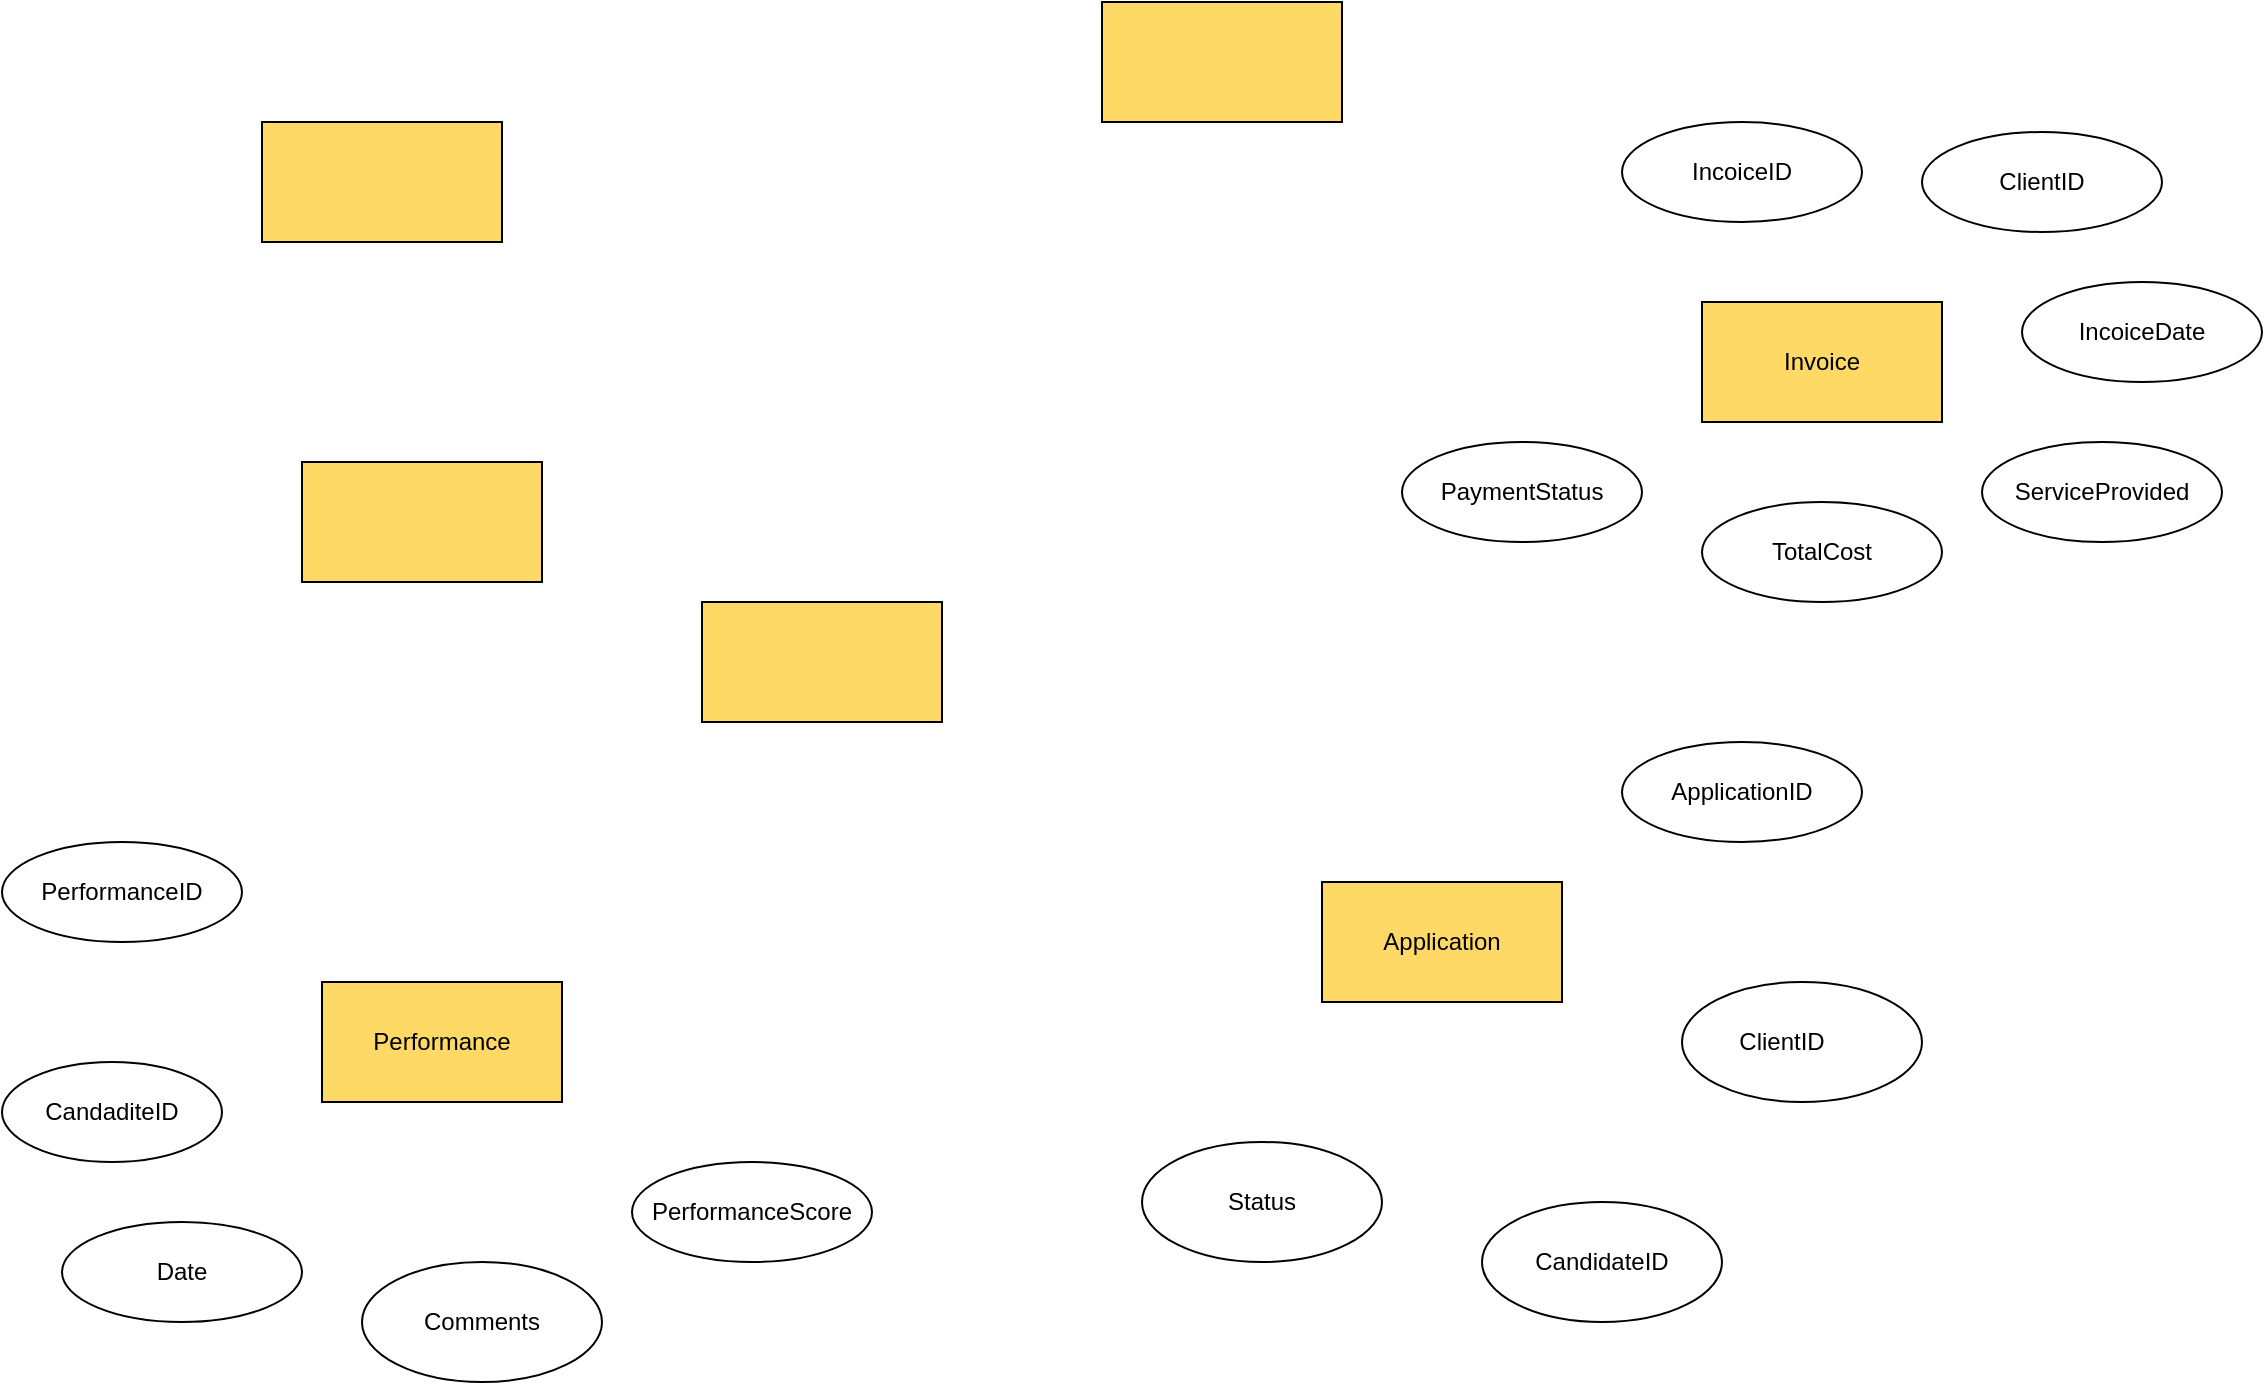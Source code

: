<mxfile version="24.8.4">
  <diagram name="Page-1" id="_pU-WNQT1wnBNlO78gKb">
    <mxGraphModel dx="661" dy="617" grid="1" gridSize="10" guides="1" tooltips="1" connect="1" arrows="1" fold="1" page="1" pageScale="1" pageWidth="850" pageHeight="1100" math="0" shadow="0">
      <root>
        <mxCell id="0" />
        <mxCell id="1" parent="0" />
        <mxCell id="n1prHvsE-R-aELV-WZbh-1" value="" style="rounded=0;whiteSpace=wrap;html=1;fillColor=#FFD966;" vertex="1" parent="1">
          <mxGeometry x="180" y="100" width="120" height="60" as="geometry" />
        </mxCell>
        <mxCell id="n1prHvsE-R-aELV-WZbh-2" value="" style="rounded=0;whiteSpace=wrap;html=1;fillColor=#FFD966;" vertex="1" parent="1">
          <mxGeometry x="400" y="340" width="120" height="60" as="geometry" />
        </mxCell>
        <mxCell id="n1prHvsE-R-aELV-WZbh-3" value="" style="rounded=0;whiteSpace=wrap;html=1;fillColor=#FFD966;" vertex="1" parent="1">
          <mxGeometry x="210" y="530" width="120" height="60" as="geometry" />
        </mxCell>
        <mxCell id="n1prHvsE-R-aELV-WZbh-4" value="" style="rounded=0;whiteSpace=wrap;html=1;fillColor=#FFD966;" vertex="1" parent="1">
          <mxGeometry x="200" y="270" width="120" height="60" as="geometry" />
        </mxCell>
        <mxCell id="n1prHvsE-R-aELV-WZbh-5" value="" style="rounded=0;whiteSpace=wrap;html=1;fillColor=#FFD966;" vertex="1" parent="1">
          <mxGeometry x="710" y="480" width="120" height="60" as="geometry" />
        </mxCell>
        <mxCell id="n1prHvsE-R-aELV-WZbh-6" value="" style="rounded=0;whiteSpace=wrap;html=1;fillColor=#FFD966;" vertex="1" parent="1">
          <mxGeometry x="900" y="190" width="120" height="60" as="geometry" />
        </mxCell>
        <mxCell id="n1prHvsE-R-aELV-WZbh-7" value="" style="ellipse;whiteSpace=wrap;html=1;" vertex="1" parent="1">
          <mxGeometry x="50" y="460" width="120" height="50" as="geometry" />
        </mxCell>
        <mxCell id="n1prHvsE-R-aELV-WZbh-8" value="" style="ellipse;whiteSpace=wrap;html=1;" vertex="1" parent="1">
          <mxGeometry x="50" y="570" width="110" height="50" as="geometry" />
        </mxCell>
        <mxCell id="n1prHvsE-R-aELV-WZbh-9" value="" style="ellipse;whiteSpace=wrap;html=1;" vertex="1" parent="1">
          <mxGeometry x="365" y="620" width="120" height="50" as="geometry" />
        </mxCell>
        <mxCell id="n1prHvsE-R-aELV-WZbh-10" value="" style="ellipse;whiteSpace=wrap;html=1;" vertex="1" parent="1">
          <mxGeometry x="230" y="670" width="120" height="60" as="geometry" />
        </mxCell>
        <mxCell id="n1prHvsE-R-aELV-WZbh-11" value="" style="ellipse;whiteSpace=wrap;html=1;" vertex="1" parent="1">
          <mxGeometry x="80" y="650" width="120" height="50" as="geometry" />
        </mxCell>
        <mxCell id="n1prHvsE-R-aELV-WZbh-13" value="PerformanceScore" style="text;html=1;align=center;verticalAlign=middle;whiteSpace=wrap;rounded=0;" vertex="1" parent="1">
          <mxGeometry x="395" y="630" width="60" height="30" as="geometry" />
        </mxCell>
        <mxCell id="n1prHvsE-R-aELV-WZbh-14" value="Comments" style="text;html=1;align=center;verticalAlign=middle;whiteSpace=wrap;rounded=0;" vertex="1" parent="1">
          <mxGeometry x="260" y="685" width="60" height="30" as="geometry" />
        </mxCell>
        <mxCell id="n1prHvsE-R-aELV-WZbh-15" value="Date" style="text;html=1;align=center;verticalAlign=middle;whiteSpace=wrap;rounded=0;" vertex="1" parent="1">
          <mxGeometry x="110" y="660" width="60" height="30" as="geometry" />
        </mxCell>
        <mxCell id="n1prHvsE-R-aELV-WZbh-16" value="CandaditeID" style="text;html=1;align=center;verticalAlign=middle;whiteSpace=wrap;rounded=0;" vertex="1" parent="1">
          <mxGeometry x="75" y="580" width="60" height="30" as="geometry" />
        </mxCell>
        <mxCell id="n1prHvsE-R-aELV-WZbh-17" value="PerformanceID" style="text;html=1;align=center;verticalAlign=middle;whiteSpace=wrap;rounded=0;" vertex="1" parent="1">
          <mxGeometry x="80" y="470" width="60" height="30" as="geometry" />
        </mxCell>
        <mxCell id="n1prHvsE-R-aELV-WZbh-18" value="" style="ellipse;whiteSpace=wrap;html=1;" vertex="1" parent="1">
          <mxGeometry x="790" y="640" width="120" height="60" as="geometry" />
        </mxCell>
        <mxCell id="n1prHvsE-R-aELV-WZbh-22" value="" style="ellipse;whiteSpace=wrap;html=1;" vertex="1" parent="1">
          <mxGeometry x="860" y="410" width="120" height="50" as="geometry" />
        </mxCell>
        <mxCell id="n1prHvsE-R-aELV-WZbh-23" value="" style="ellipse;whiteSpace=wrap;html=1;" vertex="1" parent="1">
          <mxGeometry x="890" y="530" width="120" height="60" as="geometry" />
        </mxCell>
        <mxCell id="n1prHvsE-R-aELV-WZbh-24" value="" style="ellipse;whiteSpace=wrap;html=1;" vertex="1" parent="1">
          <mxGeometry x="620" y="610" width="120" height="60" as="geometry" />
        </mxCell>
        <mxCell id="n1prHvsE-R-aELV-WZbh-25" value="Status" style="text;html=1;align=center;verticalAlign=middle;whiteSpace=wrap;rounded=0;" vertex="1" parent="1">
          <mxGeometry x="650" y="625" width="60" height="30" as="geometry" />
        </mxCell>
        <mxCell id="n1prHvsE-R-aELV-WZbh-26" value="CandidateID" style="text;html=1;align=center;verticalAlign=middle;whiteSpace=wrap;rounded=0;" vertex="1" parent="1">
          <mxGeometry x="820" y="655" width="60" height="30" as="geometry" />
        </mxCell>
        <mxCell id="n1prHvsE-R-aELV-WZbh-27" value="ClientID" style="text;html=1;align=center;verticalAlign=middle;whiteSpace=wrap;rounded=0;" vertex="1" parent="1">
          <mxGeometry x="910" y="545" width="60" height="30" as="geometry" />
        </mxCell>
        <mxCell id="n1prHvsE-R-aELV-WZbh-28" value="ApplicationID" style="text;html=1;align=center;verticalAlign=middle;whiteSpace=wrap;rounded=0;" vertex="1" parent="1">
          <mxGeometry x="890" y="420" width="60" height="30" as="geometry" />
        </mxCell>
        <mxCell id="n1prHvsE-R-aELV-WZbh-29" value="" style="rounded=0;whiteSpace=wrap;html=1;fillColor=#FFD966;" vertex="1" parent="1">
          <mxGeometry x="600" y="40" width="120" height="60" as="geometry" />
        </mxCell>
        <mxCell id="n1prHvsE-R-aELV-WZbh-30" value="Performance" style="text;html=1;align=center;verticalAlign=middle;whiteSpace=wrap;rounded=0;" vertex="1" parent="1">
          <mxGeometry x="240" y="545" width="60" height="30" as="geometry" />
        </mxCell>
        <mxCell id="n1prHvsE-R-aELV-WZbh-31" value="Application" style="text;html=1;align=center;verticalAlign=middle;whiteSpace=wrap;rounded=0;" vertex="1" parent="1">
          <mxGeometry x="740" y="495" width="60" height="30" as="geometry" />
        </mxCell>
        <mxCell id="n1prHvsE-R-aELV-WZbh-32" value="" style="ellipse;whiteSpace=wrap;html=1;" vertex="1" parent="1">
          <mxGeometry x="860" y="100" width="120" height="50" as="geometry" />
        </mxCell>
        <mxCell id="n1prHvsE-R-aELV-WZbh-33" value="" style="ellipse;whiteSpace=wrap;html=1;" vertex="1" parent="1">
          <mxGeometry x="750" y="260" width="120" height="50" as="geometry" />
        </mxCell>
        <mxCell id="n1prHvsE-R-aELV-WZbh-34" value="" style="ellipse;whiteSpace=wrap;html=1;" vertex="1" parent="1">
          <mxGeometry x="900" y="290" width="120" height="50" as="geometry" />
        </mxCell>
        <mxCell id="n1prHvsE-R-aELV-WZbh-35" value="" style="ellipse;whiteSpace=wrap;html=1;" vertex="1" parent="1">
          <mxGeometry x="1010" y="105" width="120" height="50" as="geometry" />
        </mxCell>
        <mxCell id="n1prHvsE-R-aELV-WZbh-36" value="" style="ellipse;whiteSpace=wrap;html=1;" vertex="1" parent="1">
          <mxGeometry x="1060" y="180" width="120" height="50" as="geometry" />
        </mxCell>
        <mxCell id="n1prHvsE-R-aELV-WZbh-37" value="" style="ellipse;whiteSpace=wrap;html=1;" vertex="1" parent="1">
          <mxGeometry x="1040" y="260" width="120" height="50" as="geometry" />
        </mxCell>
        <mxCell id="n1prHvsE-R-aELV-WZbh-38" value="IncoiceDate" style="text;html=1;align=center;verticalAlign=middle;whiteSpace=wrap;rounded=0;" vertex="1" parent="1">
          <mxGeometry x="1090" y="190" width="60" height="30" as="geometry" />
        </mxCell>
        <mxCell id="n1prHvsE-R-aELV-WZbh-39" value="ClientID" style="text;html=1;align=center;verticalAlign=middle;whiteSpace=wrap;rounded=0;" vertex="1" parent="1">
          <mxGeometry x="1040" y="115" width="60" height="30" as="geometry" />
        </mxCell>
        <mxCell id="n1prHvsE-R-aELV-WZbh-40" value="IncoiceID" style="text;html=1;align=center;verticalAlign=middle;whiteSpace=wrap;rounded=0;" vertex="1" parent="1">
          <mxGeometry x="890" y="110" width="60" height="30" as="geometry" />
        </mxCell>
        <mxCell id="n1prHvsE-R-aELV-WZbh-41" value="ServiceProvided" style="text;html=1;align=center;verticalAlign=middle;whiteSpace=wrap;rounded=0;" vertex="1" parent="1">
          <mxGeometry x="1070" y="270" width="60" height="30" as="geometry" />
        </mxCell>
        <mxCell id="n1prHvsE-R-aELV-WZbh-42" value="TotalCost" style="text;html=1;align=center;verticalAlign=middle;whiteSpace=wrap;rounded=0;" vertex="1" parent="1">
          <mxGeometry x="930" y="300" width="60" height="30" as="geometry" />
        </mxCell>
        <mxCell id="n1prHvsE-R-aELV-WZbh-43" value="PaymentStatus" style="text;html=1;align=center;verticalAlign=middle;whiteSpace=wrap;rounded=0;" vertex="1" parent="1">
          <mxGeometry x="780" y="270" width="60" height="30" as="geometry" />
        </mxCell>
        <mxCell id="n1prHvsE-R-aELV-WZbh-44" value="Invoice" style="text;html=1;align=center;verticalAlign=middle;whiteSpace=wrap;rounded=0;" vertex="1" parent="1">
          <mxGeometry x="930" y="205" width="60" height="30" as="geometry" />
        </mxCell>
      </root>
    </mxGraphModel>
  </diagram>
</mxfile>
